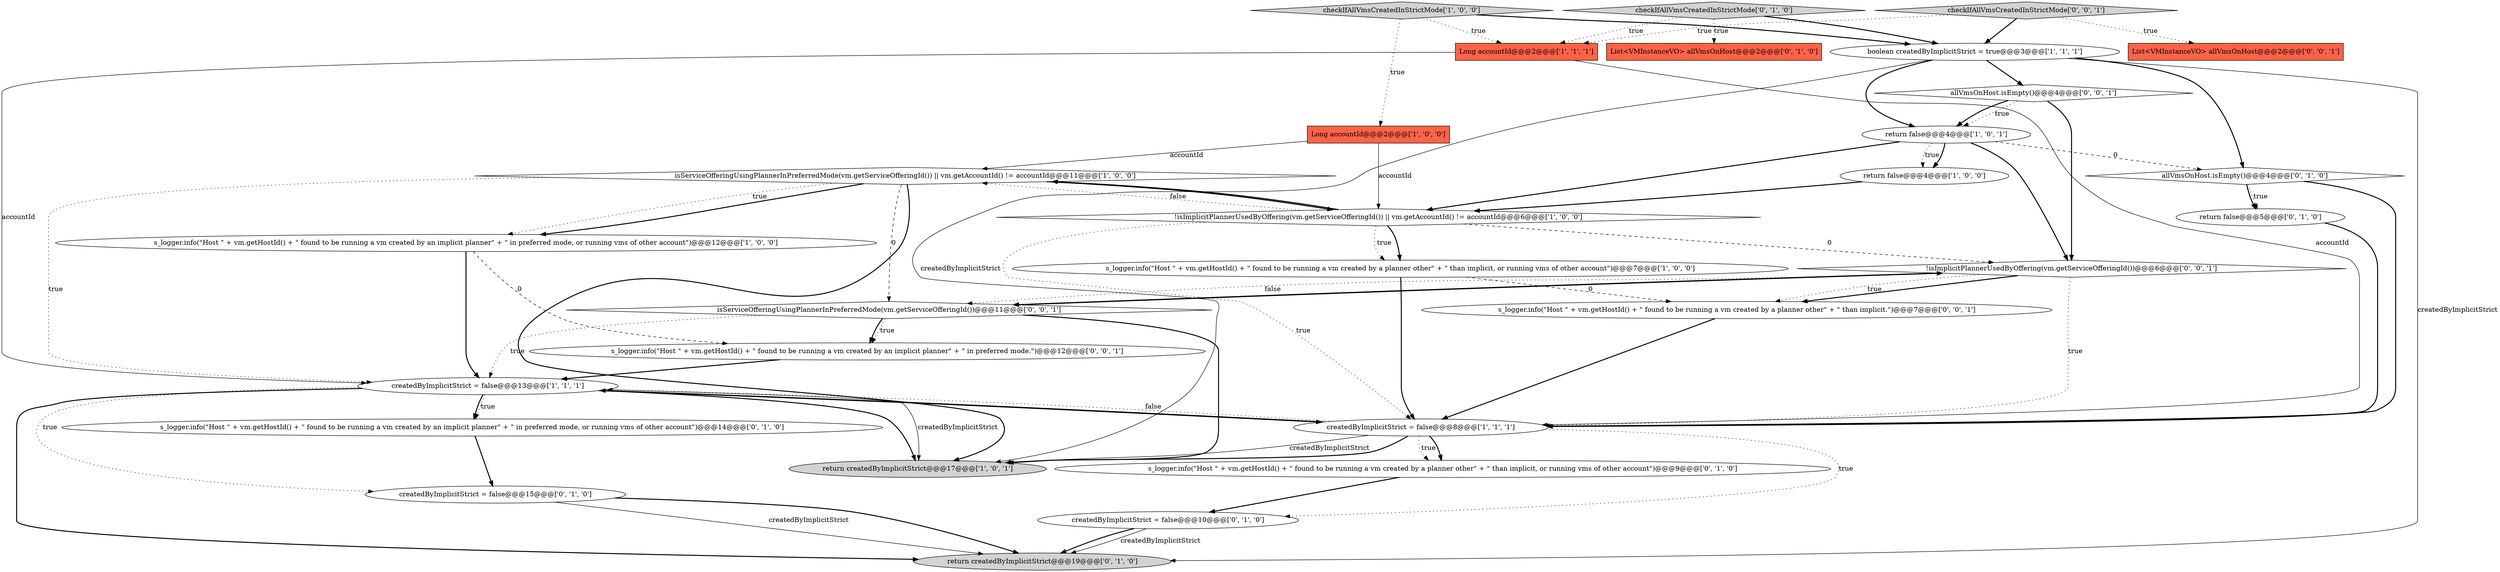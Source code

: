 digraph {
6 [style = filled, label = "Long accountId@@@2@@@['1', '1', '1']", fillcolor = tomato, shape = box image = "AAA0AAABBB1BBB"];
2 [style = filled, label = "return false@@@4@@@['1', '0', '0']", fillcolor = white, shape = ellipse image = "AAA0AAABBB1BBB"];
18 [style = filled, label = "checkIfAllVmsCreatedInStrictMode['0', '1', '0']", fillcolor = lightgray, shape = diamond image = "AAA0AAABBB2BBB"];
21 [style = filled, label = "return createdByImplicitStrict@@@19@@@['0', '1', '0']", fillcolor = lightgray, shape = ellipse image = "AAA0AAABBB2BBB"];
24 [style = filled, label = "!isImplicitPlannerUsedByOffering(vm.getServiceOfferingId())@@@6@@@['0', '0', '1']", fillcolor = white, shape = diamond image = "AAA0AAABBB3BBB"];
25 [style = filled, label = "s_logger.info(\"Host \" + vm.getHostId() + \" found to be running a vm created by a planner other\" + \" than implicit.\")@@@7@@@['0', '0', '1']", fillcolor = white, shape = ellipse image = "AAA0AAABBB3BBB"];
26 [style = filled, label = "checkIfAllVmsCreatedInStrictMode['0', '0', '1']", fillcolor = lightgray, shape = diamond image = "AAA0AAABBB3BBB"];
19 [style = filled, label = "return false@@@5@@@['0', '1', '0']", fillcolor = white, shape = ellipse image = "AAA1AAABBB2BBB"];
22 [style = filled, label = "allVmsOnHost.isEmpty()@@@4@@@['0', '0', '1']", fillcolor = white, shape = diamond image = "AAA0AAABBB3BBB"];
12 [style = filled, label = "!isImplicitPlannerUsedByOffering(vm.getServiceOfferingId()) || vm.getAccountId() != accountId@@@6@@@['1', '0', '0']", fillcolor = white, shape = diamond image = "AAA0AAABBB1BBB"];
17 [style = filled, label = "s_logger.info(\"Host \" + vm.getHostId() + \" found to be running a vm created by an implicit planner\" + \" in preferred mode, or running vms of other account\")@@@14@@@['0', '1', '0']", fillcolor = white, shape = ellipse image = "AAA0AAABBB2BBB"];
5 [style = filled, label = "return createdByImplicitStrict@@@17@@@['1', '0', '1']", fillcolor = lightgray, shape = ellipse image = "AAA0AAABBB1BBB"];
1 [style = filled, label = "checkIfAllVmsCreatedInStrictMode['1', '0', '0']", fillcolor = lightgray, shape = diamond image = "AAA0AAABBB1BBB"];
8 [style = filled, label = "isServiceOfferingUsingPlannerInPreferredMode(vm.getServiceOfferingId()) || vm.getAccountId() != accountId@@@11@@@['1', '0', '0']", fillcolor = white, shape = diamond image = "AAA0AAABBB1BBB"];
20 [style = filled, label = "allVmsOnHost.isEmpty()@@@4@@@['0', '1', '0']", fillcolor = white, shape = diamond image = "AAA1AAABBB2BBB"];
7 [style = filled, label = "return false@@@4@@@['1', '0', '1']", fillcolor = white, shape = ellipse image = "AAA0AAABBB1BBB"];
23 [style = filled, label = "List<VMInstanceVO> allVmsOnHost@@@2@@@['0', '0', '1']", fillcolor = tomato, shape = box image = "AAA0AAABBB3BBB"];
10 [style = filled, label = "createdByImplicitStrict = false@@@13@@@['1', '1', '1']", fillcolor = white, shape = ellipse image = "AAA0AAABBB1BBB"];
15 [style = filled, label = "s_logger.info(\"Host \" + vm.getHostId() + \" found to be running a vm created by a planner other\" + \" than implicit, or running vms of other account\")@@@9@@@['0', '1', '0']", fillcolor = white, shape = ellipse image = "AAA0AAABBB2BBB"];
9 [style = filled, label = "s_logger.info(\"Host \" + vm.getHostId() + \" found to be running a vm created by a planner other\" + \" than implicit, or running vms of other account\")@@@7@@@['1', '0', '0']", fillcolor = white, shape = ellipse image = "AAA0AAABBB1BBB"];
27 [style = filled, label = "isServiceOfferingUsingPlannerInPreferredMode(vm.getServiceOfferingId())@@@11@@@['0', '0', '1']", fillcolor = white, shape = diamond image = "AAA0AAABBB3BBB"];
16 [style = filled, label = "createdByImplicitStrict = false@@@10@@@['0', '1', '0']", fillcolor = white, shape = ellipse image = "AAA0AAABBB2BBB"];
13 [style = filled, label = "createdByImplicitStrict = false@@@15@@@['0', '1', '0']", fillcolor = white, shape = ellipse image = "AAA0AAABBB2BBB"];
4 [style = filled, label = "boolean createdByImplicitStrict = true@@@3@@@['1', '1', '1']", fillcolor = white, shape = ellipse image = "AAA0AAABBB1BBB"];
28 [style = filled, label = "s_logger.info(\"Host \" + vm.getHostId() + \" found to be running a vm created by an implicit planner\" + \" in preferred mode.\")@@@12@@@['0', '0', '1']", fillcolor = white, shape = ellipse image = "AAA0AAABBB3BBB"];
3 [style = filled, label = "createdByImplicitStrict = false@@@8@@@['1', '1', '1']", fillcolor = white, shape = ellipse image = "AAA0AAABBB1BBB"];
14 [style = filled, label = "List<VMInstanceVO> allVmsOnHost@@@2@@@['0', '1', '0']", fillcolor = tomato, shape = box image = "AAA0AAABBB2BBB"];
0 [style = filled, label = "Long accountId@@@2@@@['1', '0', '0']", fillcolor = tomato, shape = box image = "AAA0AAABBB1BBB"];
11 [style = filled, label = "s_logger.info(\"Host \" + vm.getHostId() + \" found to be running a vm created by an implicit planner\" + \" in preferred mode, or running vms of other account\")@@@12@@@['1', '0', '0']", fillcolor = white, shape = ellipse image = "AAA0AAABBB1BBB"];
7->2 [style = dotted, label="true"];
4->21 [style = solid, label="createdByImplicitStrict"];
19->3 [style = bold, label=""];
8->10 [style = dotted, label="true"];
24->27 [style = dotted, label="false"];
3->10 [style = bold, label=""];
8->11 [style = dotted, label="true"];
10->21 [style = bold, label=""];
25->3 [style = bold, label=""];
20->3 [style = bold, label=""];
3->15 [style = dotted, label="true"];
4->7 [style = bold, label=""];
7->24 [style = bold, label=""];
10->13 [style = dotted, label="true"];
8->5 [style = bold, label=""];
8->12 [style = bold, label=""];
10->17 [style = bold, label=""];
27->28 [style = bold, label=""];
0->8 [style = solid, label="accountId"];
22->24 [style = bold, label=""];
13->21 [style = solid, label="createdByImplicitStrict"];
1->0 [style = dotted, label="true"];
7->20 [style = dashed, label="0"];
9->3 [style = bold, label=""];
11->28 [style = dashed, label="0"];
3->5 [style = solid, label="createdByImplicitStrict"];
4->22 [style = bold, label=""];
26->4 [style = bold, label=""];
1->6 [style = dotted, label="true"];
4->20 [style = bold, label=""];
3->5 [style = bold, label=""];
22->7 [style = dotted, label="true"];
8->27 [style = dashed, label="0"];
10->3 [style = bold, label=""];
6->3 [style = solid, label="accountId"];
20->19 [style = bold, label=""];
24->3 [style = dotted, label="true"];
26->23 [style = dotted, label="true"];
18->14 [style = dotted, label="true"];
12->9 [style = bold, label=""];
18->6 [style = dotted, label="true"];
12->8 [style = dotted, label="false"];
8->11 [style = bold, label=""];
27->24 [style = bold, label=""];
16->21 [style = bold, label=""];
11->10 [style = bold, label=""];
7->12 [style = bold, label=""];
10->5 [style = solid, label="createdByImplicitStrict"];
16->21 [style = solid, label="createdByImplicitStrict"];
9->25 [style = dashed, label="0"];
12->9 [style = dotted, label="true"];
3->10 [style = dotted, label="false"];
17->13 [style = bold, label=""];
22->7 [style = bold, label=""];
27->5 [style = bold, label=""];
27->10 [style = dotted, label="true"];
15->16 [style = bold, label=""];
4->5 [style = solid, label="createdByImplicitStrict"];
1->4 [style = bold, label=""];
3->15 [style = bold, label=""];
12->24 [style = dashed, label="0"];
12->3 [style = dotted, label="true"];
0->12 [style = solid, label="accountId"];
28->10 [style = bold, label=""];
24->25 [style = bold, label=""];
24->27 [style = bold, label=""];
20->19 [style = dotted, label="true"];
24->25 [style = dotted, label="true"];
10->17 [style = dotted, label="true"];
6->10 [style = solid, label="accountId"];
3->16 [style = dotted, label="true"];
27->28 [style = dotted, label="true"];
12->8 [style = bold, label=""];
10->5 [style = bold, label=""];
26->6 [style = dotted, label="true"];
2->12 [style = bold, label=""];
18->4 [style = bold, label=""];
13->21 [style = bold, label=""];
7->2 [style = bold, label=""];
}
